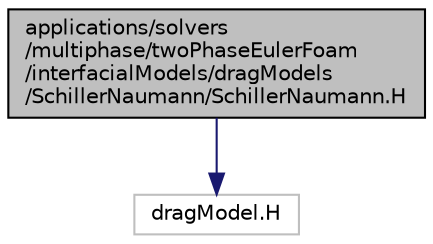 digraph "applications/solvers/multiphase/twoPhaseEulerFoam/interfacialModels/dragModels/SchillerNaumann/SchillerNaumann.H"
{
  bgcolor="transparent";
  edge [fontname="Helvetica",fontsize="10",labelfontname="Helvetica",labelfontsize="10"];
  node [fontname="Helvetica",fontsize="10",shape=record];
  Node1 [label="applications/solvers\l/multiphase/twoPhaseEulerFoam\l/interfacialModels/dragModels\l/SchillerNaumann/SchillerNaumann.H",height=0.2,width=0.4,color="black", fillcolor="grey75", style="filled", fontcolor="black"];
  Node1 -> Node2 [color="midnightblue",fontsize="10",style="solid",fontname="Helvetica"];
  Node2 [label="dragModel.H",height=0.2,width=0.4,color="grey75"];
}
